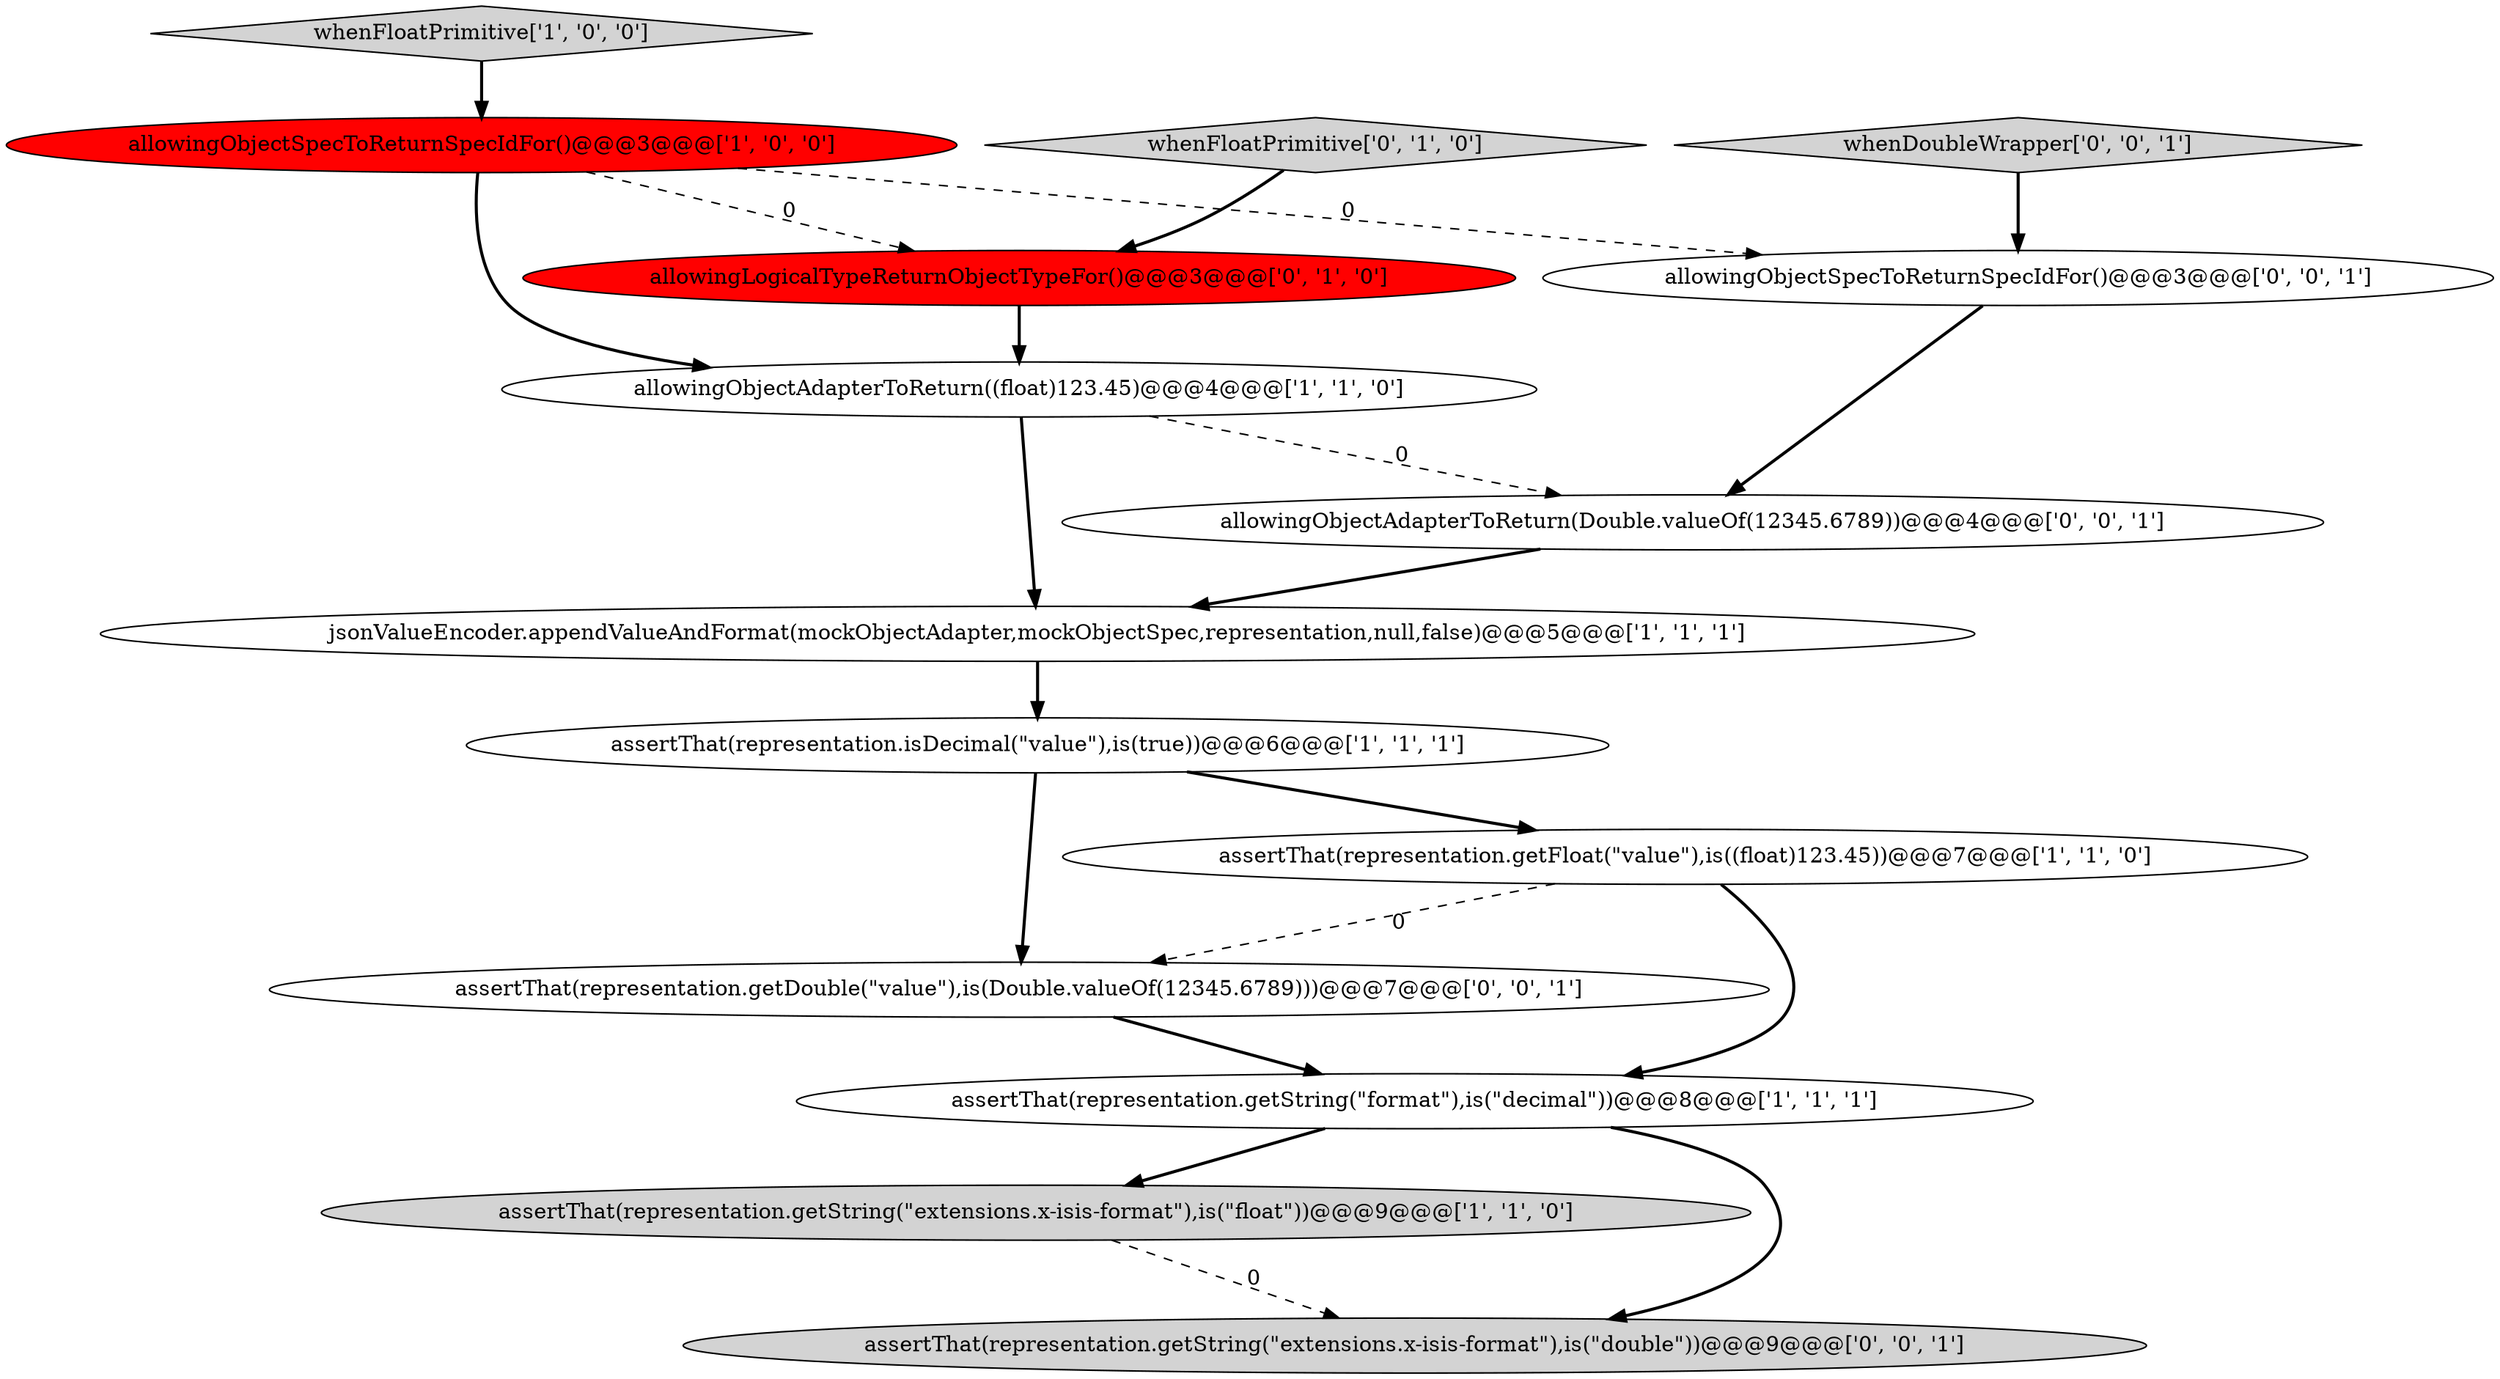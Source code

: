 digraph {
3 [style = filled, label = "allowingObjectSpecToReturnSpecIdFor()@@@3@@@['1', '0', '0']", fillcolor = red, shape = ellipse image = "AAA1AAABBB1BBB"];
14 [style = filled, label = "whenDoubleWrapper['0', '0', '1']", fillcolor = lightgray, shape = diamond image = "AAA0AAABBB3BBB"];
6 [style = filled, label = "allowingObjectAdapterToReturn((float)123.45)@@@4@@@['1', '1', '0']", fillcolor = white, shape = ellipse image = "AAA0AAABBB1BBB"];
2 [style = filled, label = "whenFloatPrimitive['1', '0', '0']", fillcolor = lightgray, shape = diamond image = "AAA0AAABBB1BBB"];
0 [style = filled, label = "assertThat(representation.getString(\"extensions.x-isis-format\"),is(\"float\"))@@@9@@@['1', '1', '0']", fillcolor = lightgray, shape = ellipse image = "AAA0AAABBB1BBB"];
5 [style = filled, label = "assertThat(representation.isDecimal(\"value\"),is(true))@@@6@@@['1', '1', '1']", fillcolor = white, shape = ellipse image = "AAA0AAABBB1BBB"];
1 [style = filled, label = "jsonValueEncoder.appendValueAndFormat(mockObjectAdapter,mockObjectSpec,representation,null,false)@@@5@@@['1', '1', '1']", fillcolor = white, shape = ellipse image = "AAA0AAABBB1BBB"];
4 [style = filled, label = "assertThat(representation.getString(\"format\"),is(\"decimal\"))@@@8@@@['1', '1', '1']", fillcolor = white, shape = ellipse image = "AAA0AAABBB1BBB"];
10 [style = filled, label = "assertThat(representation.getDouble(\"value\"),is(Double.valueOf(12345.6789)))@@@7@@@['0', '0', '1']", fillcolor = white, shape = ellipse image = "AAA0AAABBB3BBB"];
11 [style = filled, label = "allowingObjectAdapterToReturn(Double.valueOf(12345.6789))@@@4@@@['0', '0', '1']", fillcolor = white, shape = ellipse image = "AAA0AAABBB3BBB"];
8 [style = filled, label = "allowingLogicalTypeReturnObjectTypeFor()@@@3@@@['0', '1', '0']", fillcolor = red, shape = ellipse image = "AAA1AAABBB2BBB"];
7 [style = filled, label = "assertThat(representation.getFloat(\"value\"),is((float)123.45))@@@7@@@['1', '1', '0']", fillcolor = white, shape = ellipse image = "AAA0AAABBB1BBB"];
9 [style = filled, label = "whenFloatPrimitive['0', '1', '0']", fillcolor = lightgray, shape = diamond image = "AAA0AAABBB2BBB"];
13 [style = filled, label = "allowingObjectSpecToReturnSpecIdFor()@@@3@@@['0', '0', '1']", fillcolor = white, shape = ellipse image = "AAA0AAABBB3BBB"];
12 [style = filled, label = "assertThat(representation.getString(\"extensions.x-isis-format\"),is(\"double\"))@@@9@@@['0', '0', '1']", fillcolor = lightgray, shape = ellipse image = "AAA0AAABBB3BBB"];
1->5 [style = bold, label=""];
4->12 [style = bold, label=""];
3->8 [style = dashed, label="0"];
6->1 [style = bold, label=""];
5->7 [style = bold, label=""];
3->6 [style = bold, label=""];
5->10 [style = bold, label=""];
7->10 [style = dashed, label="0"];
8->6 [style = bold, label=""];
14->13 [style = bold, label=""];
7->4 [style = bold, label=""];
0->12 [style = dashed, label="0"];
9->8 [style = bold, label=""];
3->13 [style = dashed, label="0"];
11->1 [style = bold, label=""];
13->11 [style = bold, label=""];
2->3 [style = bold, label=""];
4->0 [style = bold, label=""];
6->11 [style = dashed, label="0"];
10->4 [style = bold, label=""];
}

